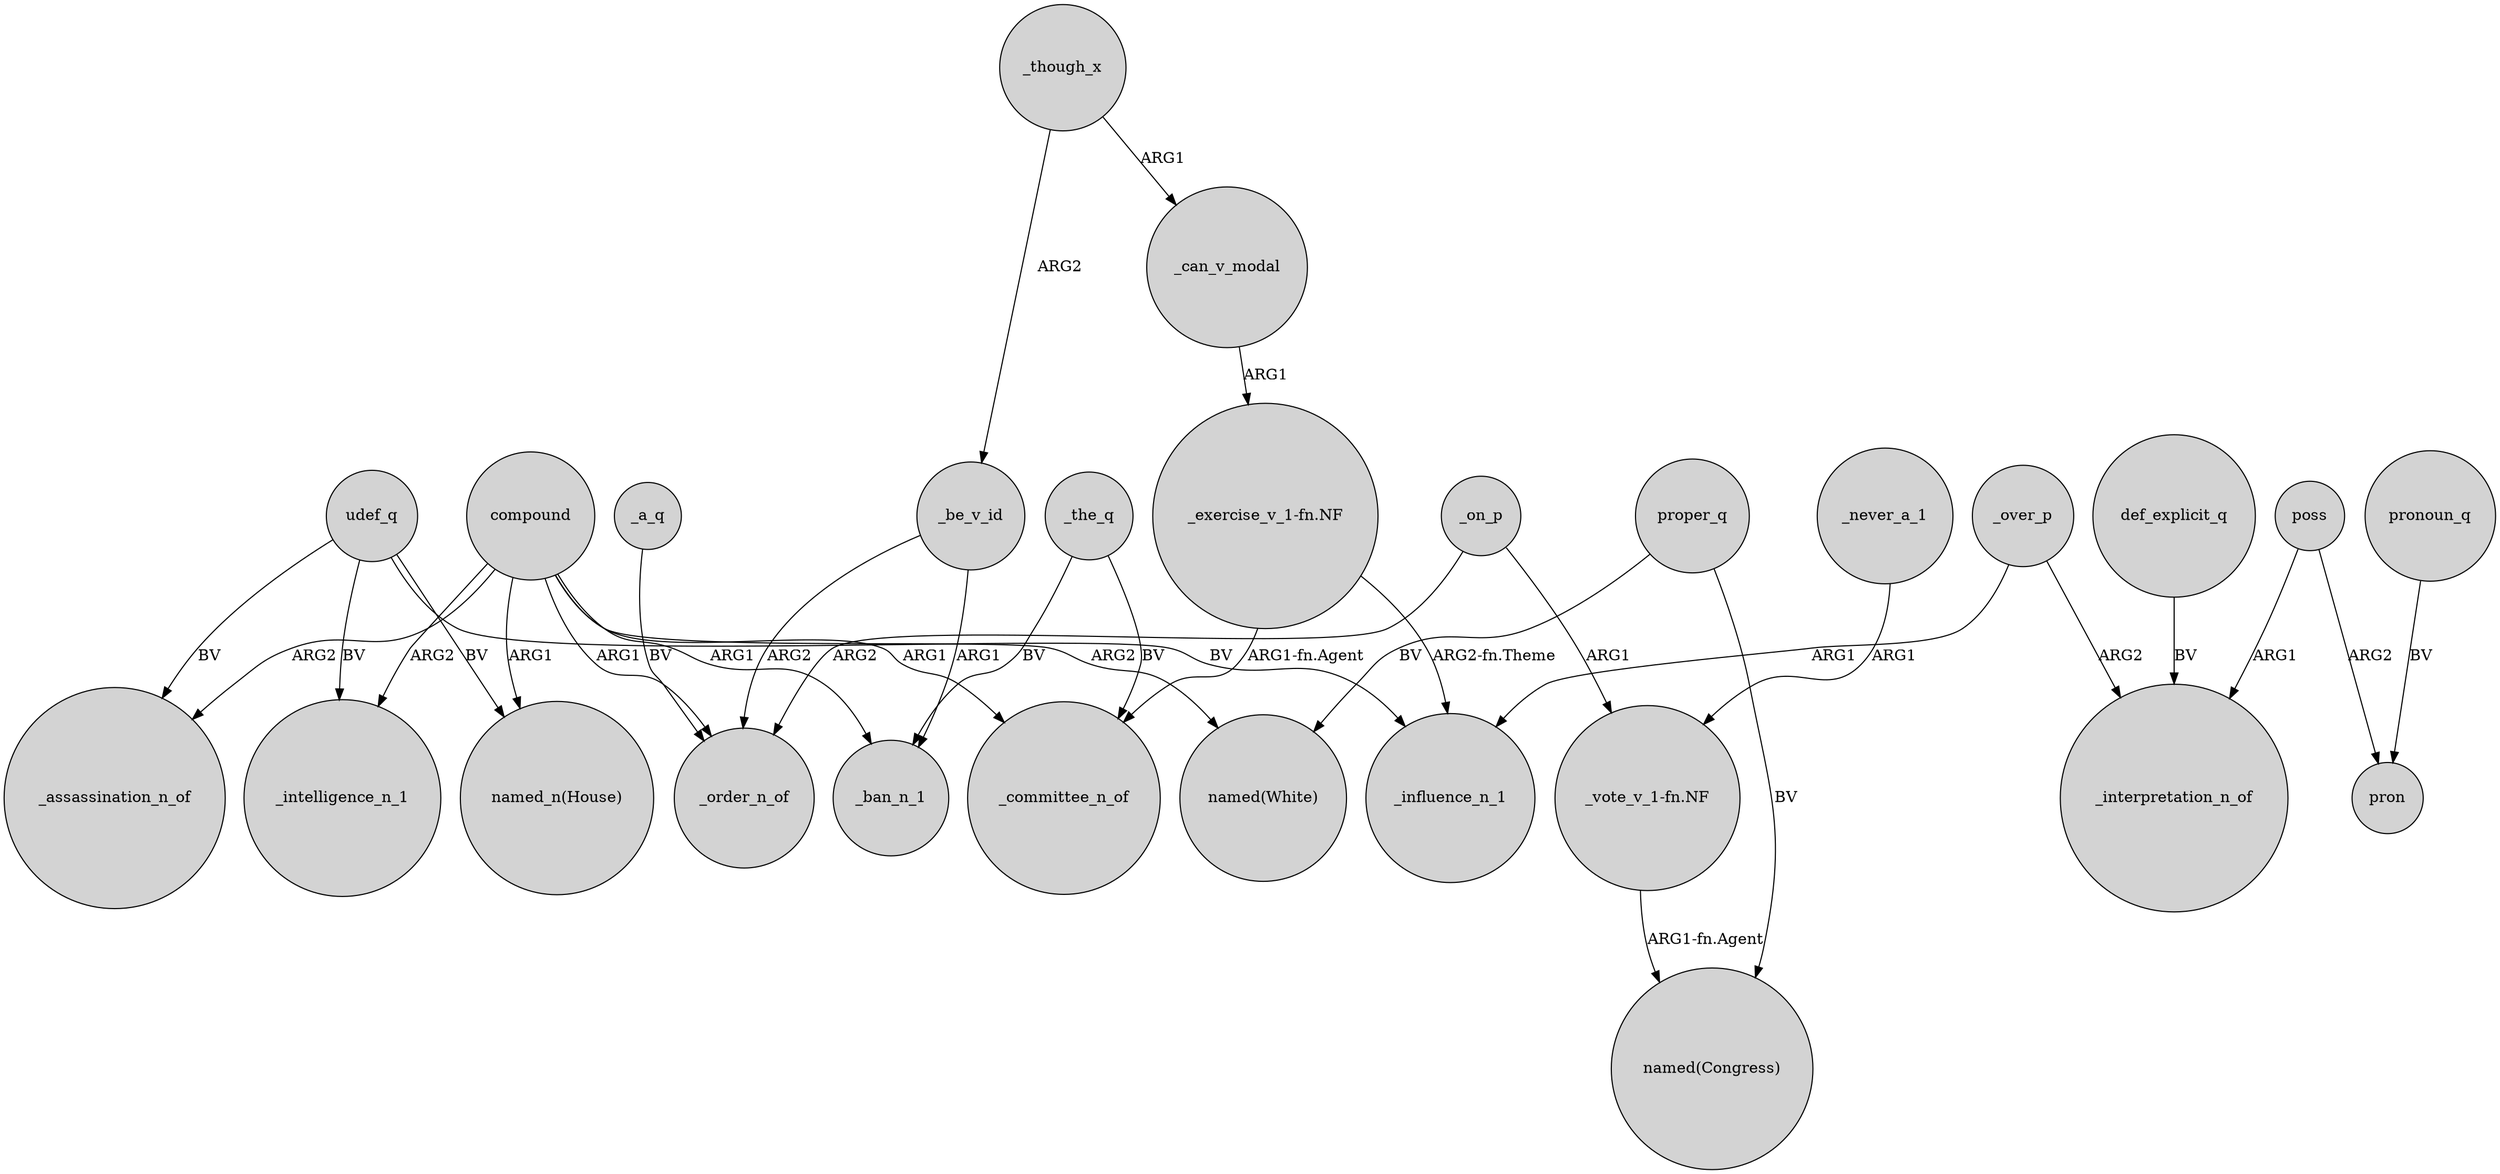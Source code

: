 digraph {
	node [shape=circle style=filled]
	udef_q -> "named_n(House)" [label=BV]
	compound -> _intelligence_n_1 [label=ARG2]
	_a_q -> _order_n_of [label=BV]
	compound -> _ban_n_1 [label=ARG1]
	"_exercise_v_1-fn.NF" -> _committee_n_of [label="ARG1-fn.Agent"]
	poss -> pron [label=ARG2]
	compound -> "named(White)" [label=ARG2]
	_the_q -> _committee_n_of [label=BV]
	"_exercise_v_1-fn.NF" -> _influence_n_1 [label="ARG2-fn.Theme"]
	compound -> "named_n(House)" [label=ARG1]
	_never_a_1 -> "_vote_v_1-fn.NF" [label=ARG1]
	"_vote_v_1-fn.NF" -> "named(Congress)" [label="ARG1-fn.Agent"]
	proper_q -> "named(Congress)" [label=BV]
	_over_p -> _influence_n_1 [label=ARG1]
	udef_q -> _assassination_n_of [label=BV]
	proper_q -> "named(White)" [label=BV]
	_be_v_id -> _order_n_of [label=ARG2]
	_on_p -> "_vote_v_1-fn.NF" [label=ARG1]
	pronoun_q -> pron [label=BV]
	_on_p -> _order_n_of [label=ARG2]
	def_explicit_q -> _interpretation_n_of [label=BV]
	_the_q -> _ban_n_1 [label=BV]
	compound -> _order_n_of [label=ARG1]
	_though_x -> _can_v_modal [label=ARG1]
	udef_q -> _intelligence_n_1 [label=BV]
	_though_x -> _be_v_id [label=ARG2]
	_can_v_modal -> "_exercise_v_1-fn.NF" [label=ARG1]
	compound -> _committee_n_of [label=ARG1]
	poss -> _interpretation_n_of [label=ARG1]
	compound -> _assassination_n_of [label=ARG2]
	_be_v_id -> _ban_n_1 [label=ARG1]
	_over_p -> _interpretation_n_of [label=ARG2]
	udef_q -> _influence_n_1 [label=BV]
}
